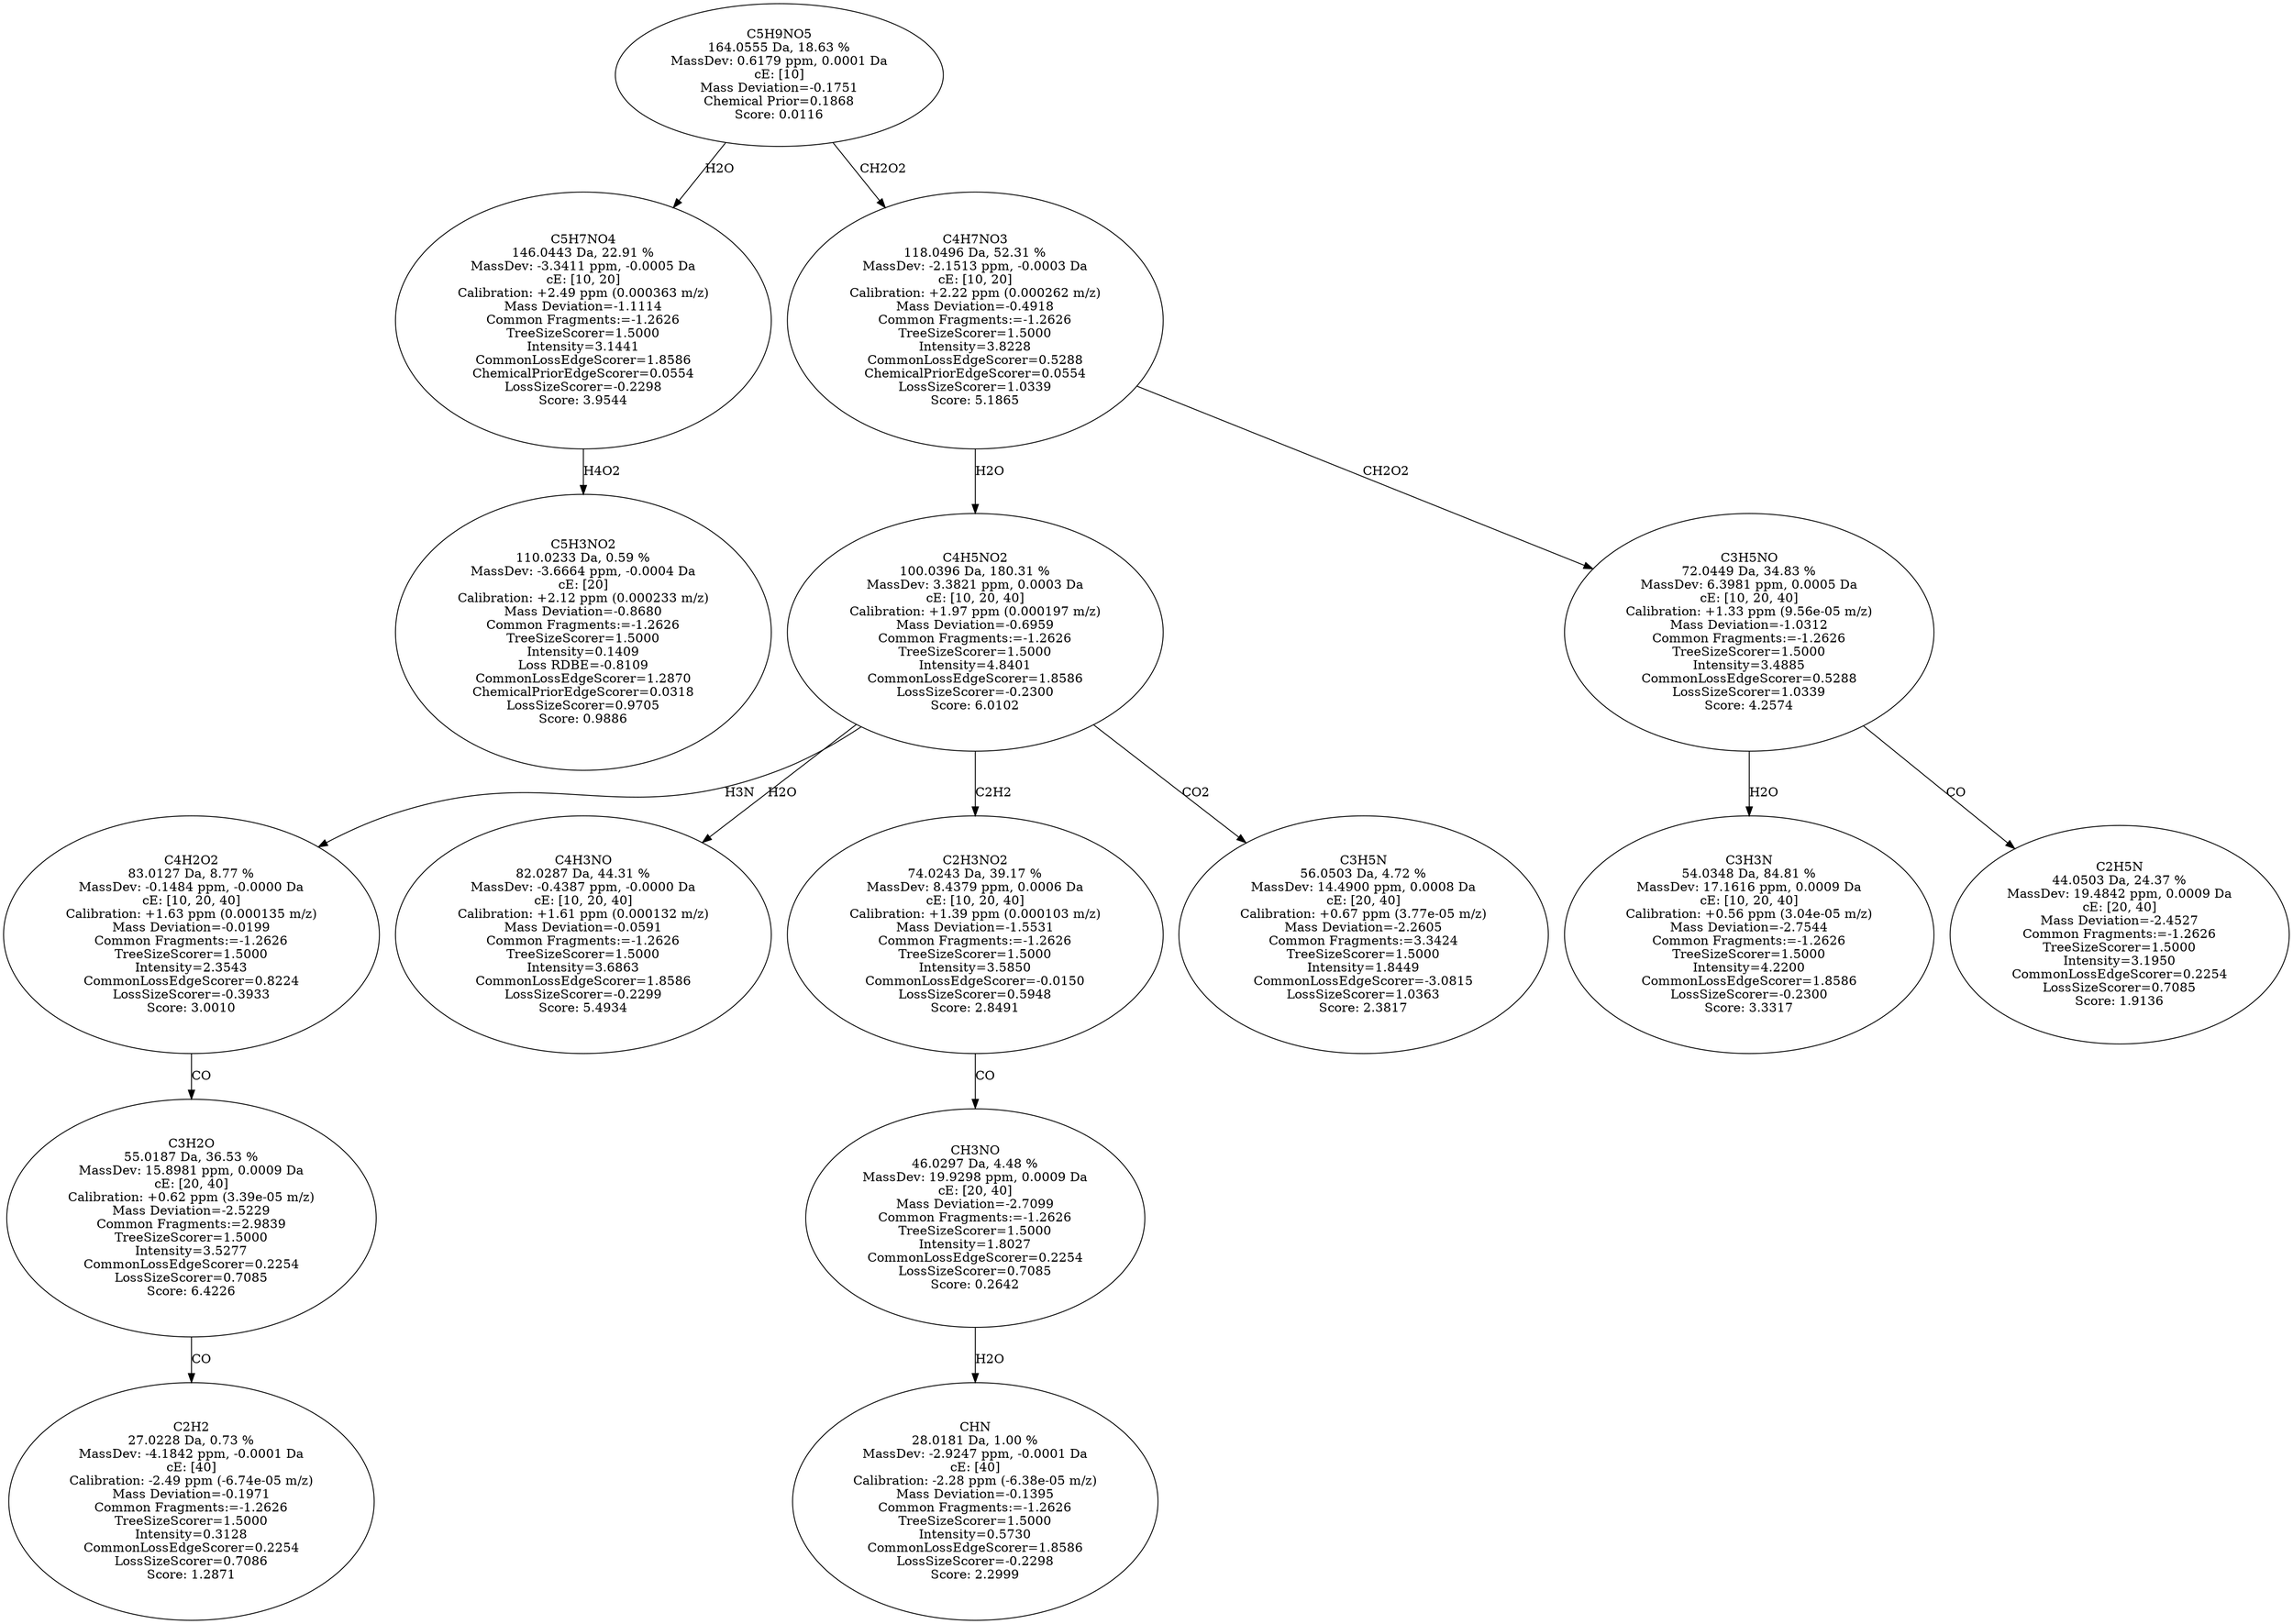strict digraph {
v1 [label="C5H3NO2\n110.0233 Da, 0.59 %\nMassDev: -3.6664 ppm, -0.0004 Da\ncE: [20]\nCalibration: +2.12 ppm (0.000233 m/z)\nMass Deviation=-0.8680\nCommon Fragments:=-1.2626\nTreeSizeScorer=1.5000\nIntensity=0.1409\nLoss RDBE=-0.8109\nCommonLossEdgeScorer=1.2870\nChemicalPriorEdgeScorer=0.0318\nLossSizeScorer=0.9705\nScore: 0.9886"];
v2 [label="C5H7NO4\n146.0443 Da, 22.91 %\nMassDev: -3.3411 ppm, -0.0005 Da\ncE: [10, 20]\nCalibration: +2.49 ppm (0.000363 m/z)\nMass Deviation=-1.1114\nCommon Fragments:=-1.2626\nTreeSizeScorer=1.5000\nIntensity=3.1441\nCommonLossEdgeScorer=1.8586\nChemicalPriorEdgeScorer=0.0554\nLossSizeScorer=-0.2298\nScore: 3.9544"];
v3 [label="C2H2\n27.0228 Da, 0.73 %\nMassDev: -4.1842 ppm, -0.0001 Da\ncE: [40]\nCalibration: -2.49 ppm (-6.74e-05 m/z)\nMass Deviation=-0.1971\nCommon Fragments:=-1.2626\nTreeSizeScorer=1.5000\nIntensity=0.3128\nCommonLossEdgeScorer=0.2254\nLossSizeScorer=0.7086\nScore: 1.2871"];
v4 [label="C3H2O\n55.0187 Da, 36.53 %\nMassDev: 15.8981 ppm, 0.0009 Da\ncE: [20, 40]\nCalibration: +0.62 ppm (3.39e-05 m/z)\nMass Deviation=-2.5229\nCommon Fragments:=2.9839\nTreeSizeScorer=1.5000\nIntensity=3.5277\nCommonLossEdgeScorer=0.2254\nLossSizeScorer=0.7085\nScore: 6.4226"];
v5 [label="C4H2O2\n83.0127 Da, 8.77 %\nMassDev: -0.1484 ppm, -0.0000 Da\ncE: [10, 20, 40]\nCalibration: +1.63 ppm (0.000135 m/z)\nMass Deviation=-0.0199\nCommon Fragments:=-1.2626\nTreeSizeScorer=1.5000\nIntensity=2.3543\nCommonLossEdgeScorer=0.8224\nLossSizeScorer=-0.3933\nScore: 3.0010"];
v6 [label="C4H3NO\n82.0287 Da, 44.31 %\nMassDev: -0.4387 ppm, -0.0000 Da\ncE: [10, 20, 40]\nCalibration: +1.61 ppm (0.000132 m/z)\nMass Deviation=-0.0591\nCommon Fragments:=-1.2626\nTreeSizeScorer=1.5000\nIntensity=3.6863\nCommonLossEdgeScorer=1.8586\nLossSizeScorer=-0.2299\nScore: 5.4934"];
v7 [label="CHN\n28.0181 Da, 1.00 %\nMassDev: -2.9247 ppm, -0.0001 Da\ncE: [40]\nCalibration: -2.28 ppm (-6.38e-05 m/z)\nMass Deviation=-0.1395\nCommon Fragments:=-1.2626\nTreeSizeScorer=1.5000\nIntensity=0.5730\nCommonLossEdgeScorer=1.8586\nLossSizeScorer=-0.2298\nScore: 2.2999"];
v8 [label="CH3NO\n46.0297 Da, 4.48 %\nMassDev: 19.9298 ppm, 0.0009 Da\ncE: [20, 40]\nMass Deviation=-2.7099\nCommon Fragments:=-1.2626\nTreeSizeScorer=1.5000\nIntensity=1.8027\nCommonLossEdgeScorer=0.2254\nLossSizeScorer=0.7085\nScore: 0.2642"];
v9 [label="C2H3NO2\n74.0243 Da, 39.17 %\nMassDev: 8.4379 ppm, 0.0006 Da\ncE: [10, 20, 40]\nCalibration: +1.39 ppm (0.000103 m/z)\nMass Deviation=-1.5531\nCommon Fragments:=-1.2626\nTreeSizeScorer=1.5000\nIntensity=3.5850\nCommonLossEdgeScorer=-0.0150\nLossSizeScorer=0.5948\nScore: 2.8491"];
v10 [label="C3H5N\n56.0503 Da, 4.72 %\nMassDev: 14.4900 ppm, 0.0008 Da\ncE: [20, 40]\nCalibration: +0.67 ppm (3.77e-05 m/z)\nMass Deviation=-2.2605\nCommon Fragments:=3.3424\nTreeSizeScorer=1.5000\nIntensity=1.8449\nCommonLossEdgeScorer=-3.0815\nLossSizeScorer=1.0363\nScore: 2.3817"];
v11 [label="C4H5NO2\n100.0396 Da, 180.31 %\nMassDev: 3.3821 ppm, 0.0003 Da\ncE: [10, 20, 40]\nCalibration: +1.97 ppm (0.000197 m/z)\nMass Deviation=-0.6959\nCommon Fragments:=-1.2626\nTreeSizeScorer=1.5000\nIntensity=4.8401\nCommonLossEdgeScorer=1.8586\nLossSizeScorer=-0.2300\nScore: 6.0102"];
v12 [label="C3H3N\n54.0348 Da, 84.81 %\nMassDev: 17.1616 ppm, 0.0009 Da\ncE: [10, 20, 40]\nCalibration: +0.56 ppm (3.04e-05 m/z)\nMass Deviation=-2.7544\nCommon Fragments:=-1.2626\nTreeSizeScorer=1.5000\nIntensity=4.2200\nCommonLossEdgeScorer=1.8586\nLossSizeScorer=-0.2300\nScore: 3.3317"];
v13 [label="C2H5N\n44.0503 Da, 24.37 %\nMassDev: 19.4842 ppm, 0.0009 Da\ncE: [20, 40]\nMass Deviation=-2.4527\nCommon Fragments:=-1.2626\nTreeSizeScorer=1.5000\nIntensity=3.1950\nCommonLossEdgeScorer=0.2254\nLossSizeScorer=0.7085\nScore: 1.9136"];
v14 [label="C3H5NO\n72.0449 Da, 34.83 %\nMassDev: 6.3981 ppm, 0.0005 Da\ncE: [10, 20, 40]\nCalibration: +1.33 ppm (9.56e-05 m/z)\nMass Deviation=-1.0312\nCommon Fragments:=-1.2626\nTreeSizeScorer=1.5000\nIntensity=3.4885\nCommonLossEdgeScorer=0.5288\nLossSizeScorer=1.0339\nScore: 4.2574"];
v15 [label="C4H7NO3\n118.0496 Da, 52.31 %\nMassDev: -2.1513 ppm, -0.0003 Da\ncE: [10, 20]\nCalibration: +2.22 ppm (0.000262 m/z)\nMass Deviation=-0.4918\nCommon Fragments:=-1.2626\nTreeSizeScorer=1.5000\nIntensity=3.8228\nCommonLossEdgeScorer=0.5288\nChemicalPriorEdgeScorer=0.0554\nLossSizeScorer=1.0339\nScore: 5.1865"];
v16 [label="C5H9NO5\n164.0555 Da, 18.63 %\nMassDev: 0.6179 ppm, 0.0001 Da\ncE: [10]\nMass Deviation=-0.1751\nChemical Prior=0.1868\nScore: 0.0116"];
v2 -> v1 [label="H4O2"];
v16 -> v2 [label="H2O"];
v4 -> v3 [label="CO"];
v5 -> v4 [label="CO"];
v11 -> v5 [label="H3N"];
v11 -> v6 [label="H2O"];
v8 -> v7 [label="H2O"];
v9 -> v8 [label="CO"];
v11 -> v9 [label="C2H2"];
v11 -> v10 [label="CO2"];
v15 -> v11 [label="H2O"];
v14 -> v12 [label="H2O"];
v14 -> v13 [label="CO"];
v15 -> v14 [label="CH2O2"];
v16 -> v15 [label="CH2O2"];
}